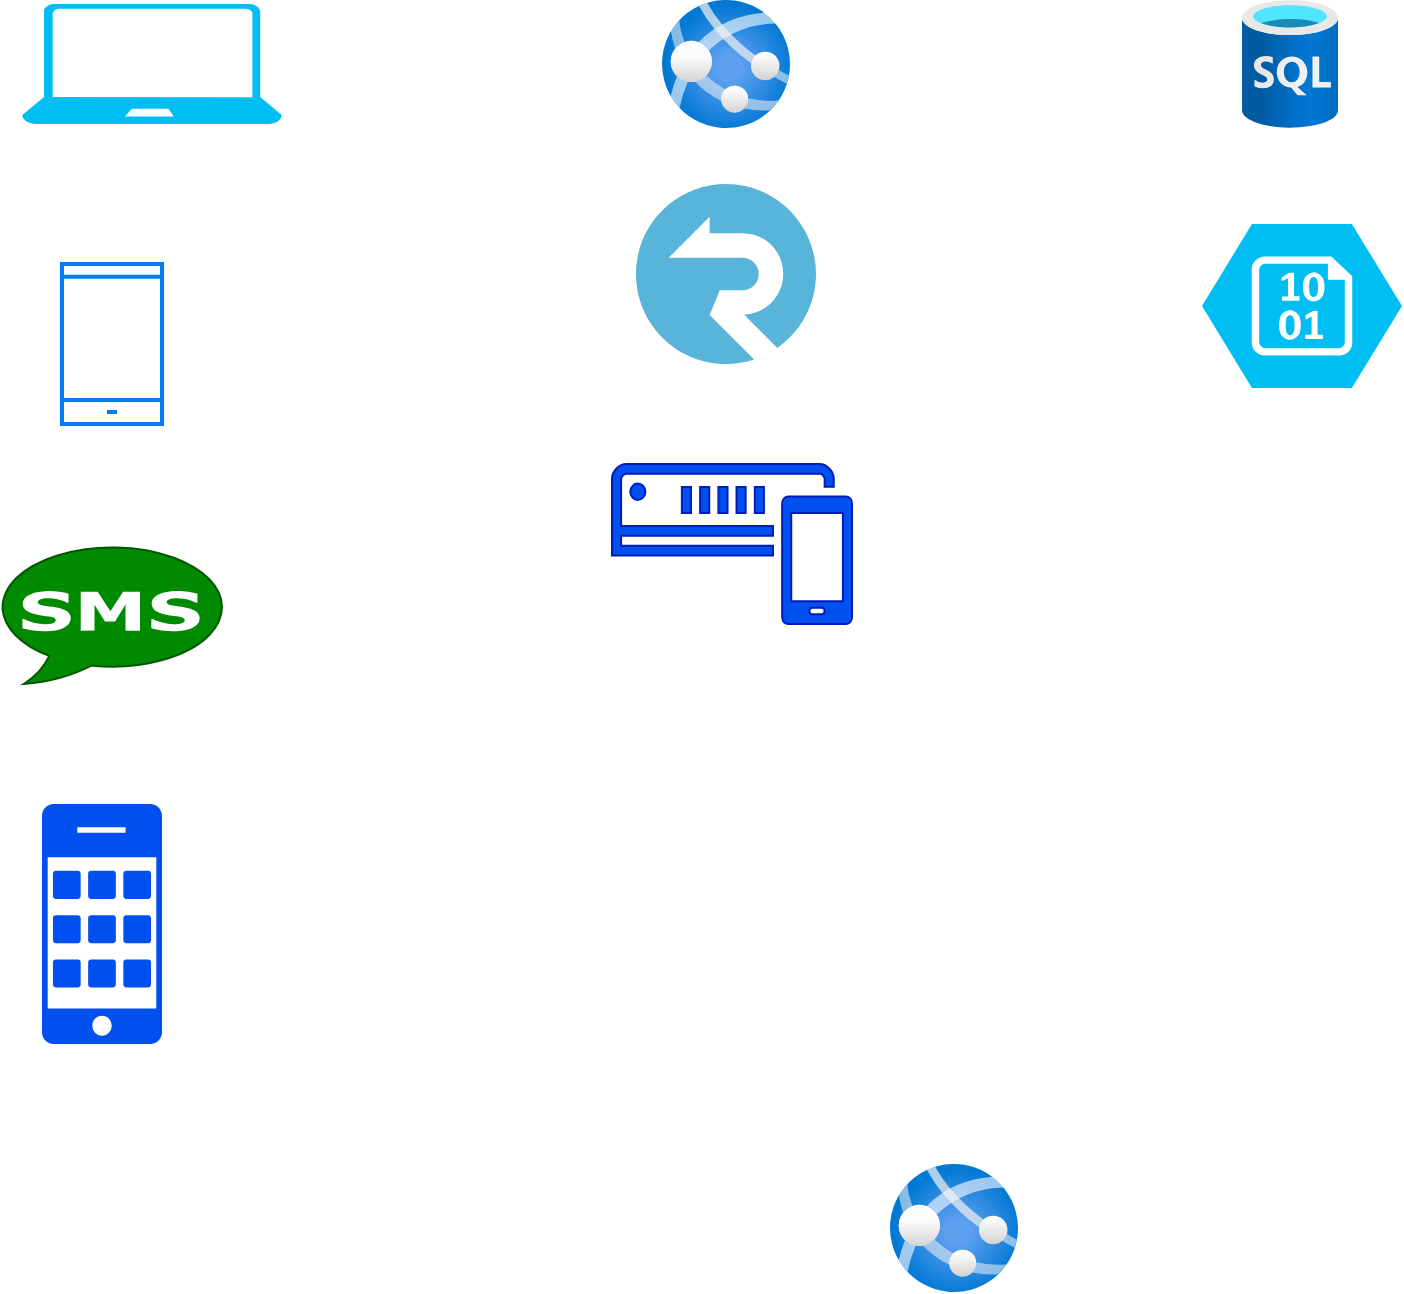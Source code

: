 <mxfile>
    <diagram id="V9g_4HApZYTPs9fAyFqY" name="Page-1">
        <mxGraphModel dx="1374" dy="704" grid="1" gridSize="10" guides="1" tooltips="1" connect="1" arrows="1" fold="1" page="1" pageScale="1" pageWidth="850" pageHeight="1100" math="0" shadow="0">
            <root>
                <mxCell id="0"/>
                <mxCell id="1" parent="0"/>
                <mxCell id="2" value="" style="aspect=fixed;html=1;points=[];align=center;image;fontSize=12;image=img/lib/azure2/app_services/App_Services.svg;" vertex="1" parent="1">
                    <mxGeometry x="504" y="610" width="64" height="64" as="geometry"/>
                </mxCell>
                <mxCell id="3" value="" style="aspect=fixed;html=1;points=[];align=center;image;fontSize=12;image=img/lib/azure2/app_services/App_Services.svg;" vertex="1" parent="1">
                    <mxGeometry x="390" y="28" width="64" height="64" as="geometry"/>
                </mxCell>
                <mxCell id="4" value="" style="html=1;verticalLabelPosition=bottom;align=center;labelBackgroundColor=#ffffff;verticalAlign=top;strokeWidth=2;strokeColor=#0080F0;shadow=0;dashed=0;shape=mxgraph.ios7.icons.smartphone;" vertex="1" parent="1">
                    <mxGeometry x="90" y="160" width="50" height="80" as="geometry"/>
                </mxCell>
                <mxCell id="5" value="" style="verticalLabelPosition=bottom;html=1;verticalAlign=top;align=center;strokeColor=none;fillColor=#00BEF2;shape=mxgraph.azure.laptop;pointerEvents=1;" vertex="1" parent="1">
                    <mxGeometry x="70" y="30" width="130" height="60" as="geometry"/>
                </mxCell>
                <mxCell id="6" value="" style="dashed=0;outlineConnect=0;html=1;align=center;labelPosition=center;verticalLabelPosition=bottom;verticalAlign=top;shape=mxgraph.weblogos.sms;fillColor=#008a00;strokeColor=#005700;fontColor=#ffffff;" vertex="1" parent="1">
                    <mxGeometry x="60" y="300" width="110" height="70" as="geometry"/>
                </mxCell>
                <mxCell id="8" value="" style="aspect=fixed;html=1;points=[];align=center;image;fontSize=12;image=img/lib/mscae/SignalR.svg;" vertex="1" parent="1">
                    <mxGeometry x="377" y="120" width="90" height="90" as="geometry"/>
                </mxCell>
                <mxCell id="14" value="" style="aspect=fixed;html=1;points=[];align=center;image;fontSize=12;image=img/lib/azure2/databases/SQL_Database.svg;" vertex="1" parent="1">
                    <mxGeometry x="680" y="28" width="48" height="64" as="geometry"/>
                </mxCell>
                <mxCell id="15" value="" style="verticalLabelPosition=bottom;html=1;verticalAlign=top;align=center;strokeColor=none;fillColor=#00BEF2;shape=mxgraph.azure.storage_blob;" vertex="1" parent="1">
                    <mxGeometry x="660" y="140" width="100" height="82" as="geometry"/>
                </mxCell>
                <mxCell id="17" value="" style="points=[[0.015,0.015,0],[0.985,0.015,0],[0.985,0.985,0],[0.015,0.985,0],[0.25,0,0],[0.5,0,0],[0.75,0,0],[1,0.25,0],[1,0.5,0],[1,0.75,0],[0.75,1,0],[0.5,1,0],[0.25,1,0],[0,0.75,0],[0,0.5,0],[0,0.25,0]];verticalLabelPosition=bottom;html=1;verticalAlign=top;aspect=fixed;align=center;pointerEvents=1;shape=mxgraph.cisco19.cell_phone;fillColor=#0050ef;strokeColor=#001DBC;fontColor=#ffffff;" vertex="1" parent="1">
                    <mxGeometry x="80" y="430" width="60" height="120" as="geometry"/>
                </mxCell>
                <mxCell id="18" value="" style="pointerEvents=1;shadow=0;dashed=0;html=1;strokeColor=#001DBC;fillColor=#0050ef;labelPosition=center;verticalLabelPosition=bottom;verticalAlign=top;outlineConnect=0;align=center;shape=mxgraph.office.communications.sms_gateway;fontColor=#ffffff;" vertex="1" parent="1">
                    <mxGeometry x="365" y="260" width="120" height="80" as="geometry"/>
                </mxCell>
            </root>
        </mxGraphModel>
    </diagram>
    <diagram id="sE-0ZHOl1v7MTvJmMt9U" name="Page-2">
        <mxGraphModel dx="1374" dy="417" grid="1" gridSize="10" guides="1" tooltips="1" connect="1" arrows="1" fold="1" page="1" pageScale="1" pageWidth="850" pageHeight="1100" math="0" shadow="0">
            <root>
                <mxCell id="PlWqMNpH_iW3O--Jz2ah-0"/>
                <mxCell id="PlWqMNpH_iW3O--Jz2ah-1" parent="PlWqMNpH_iW3O--Jz2ah-0"/>
            </root>
        </mxGraphModel>
    </diagram>
</mxfile>
